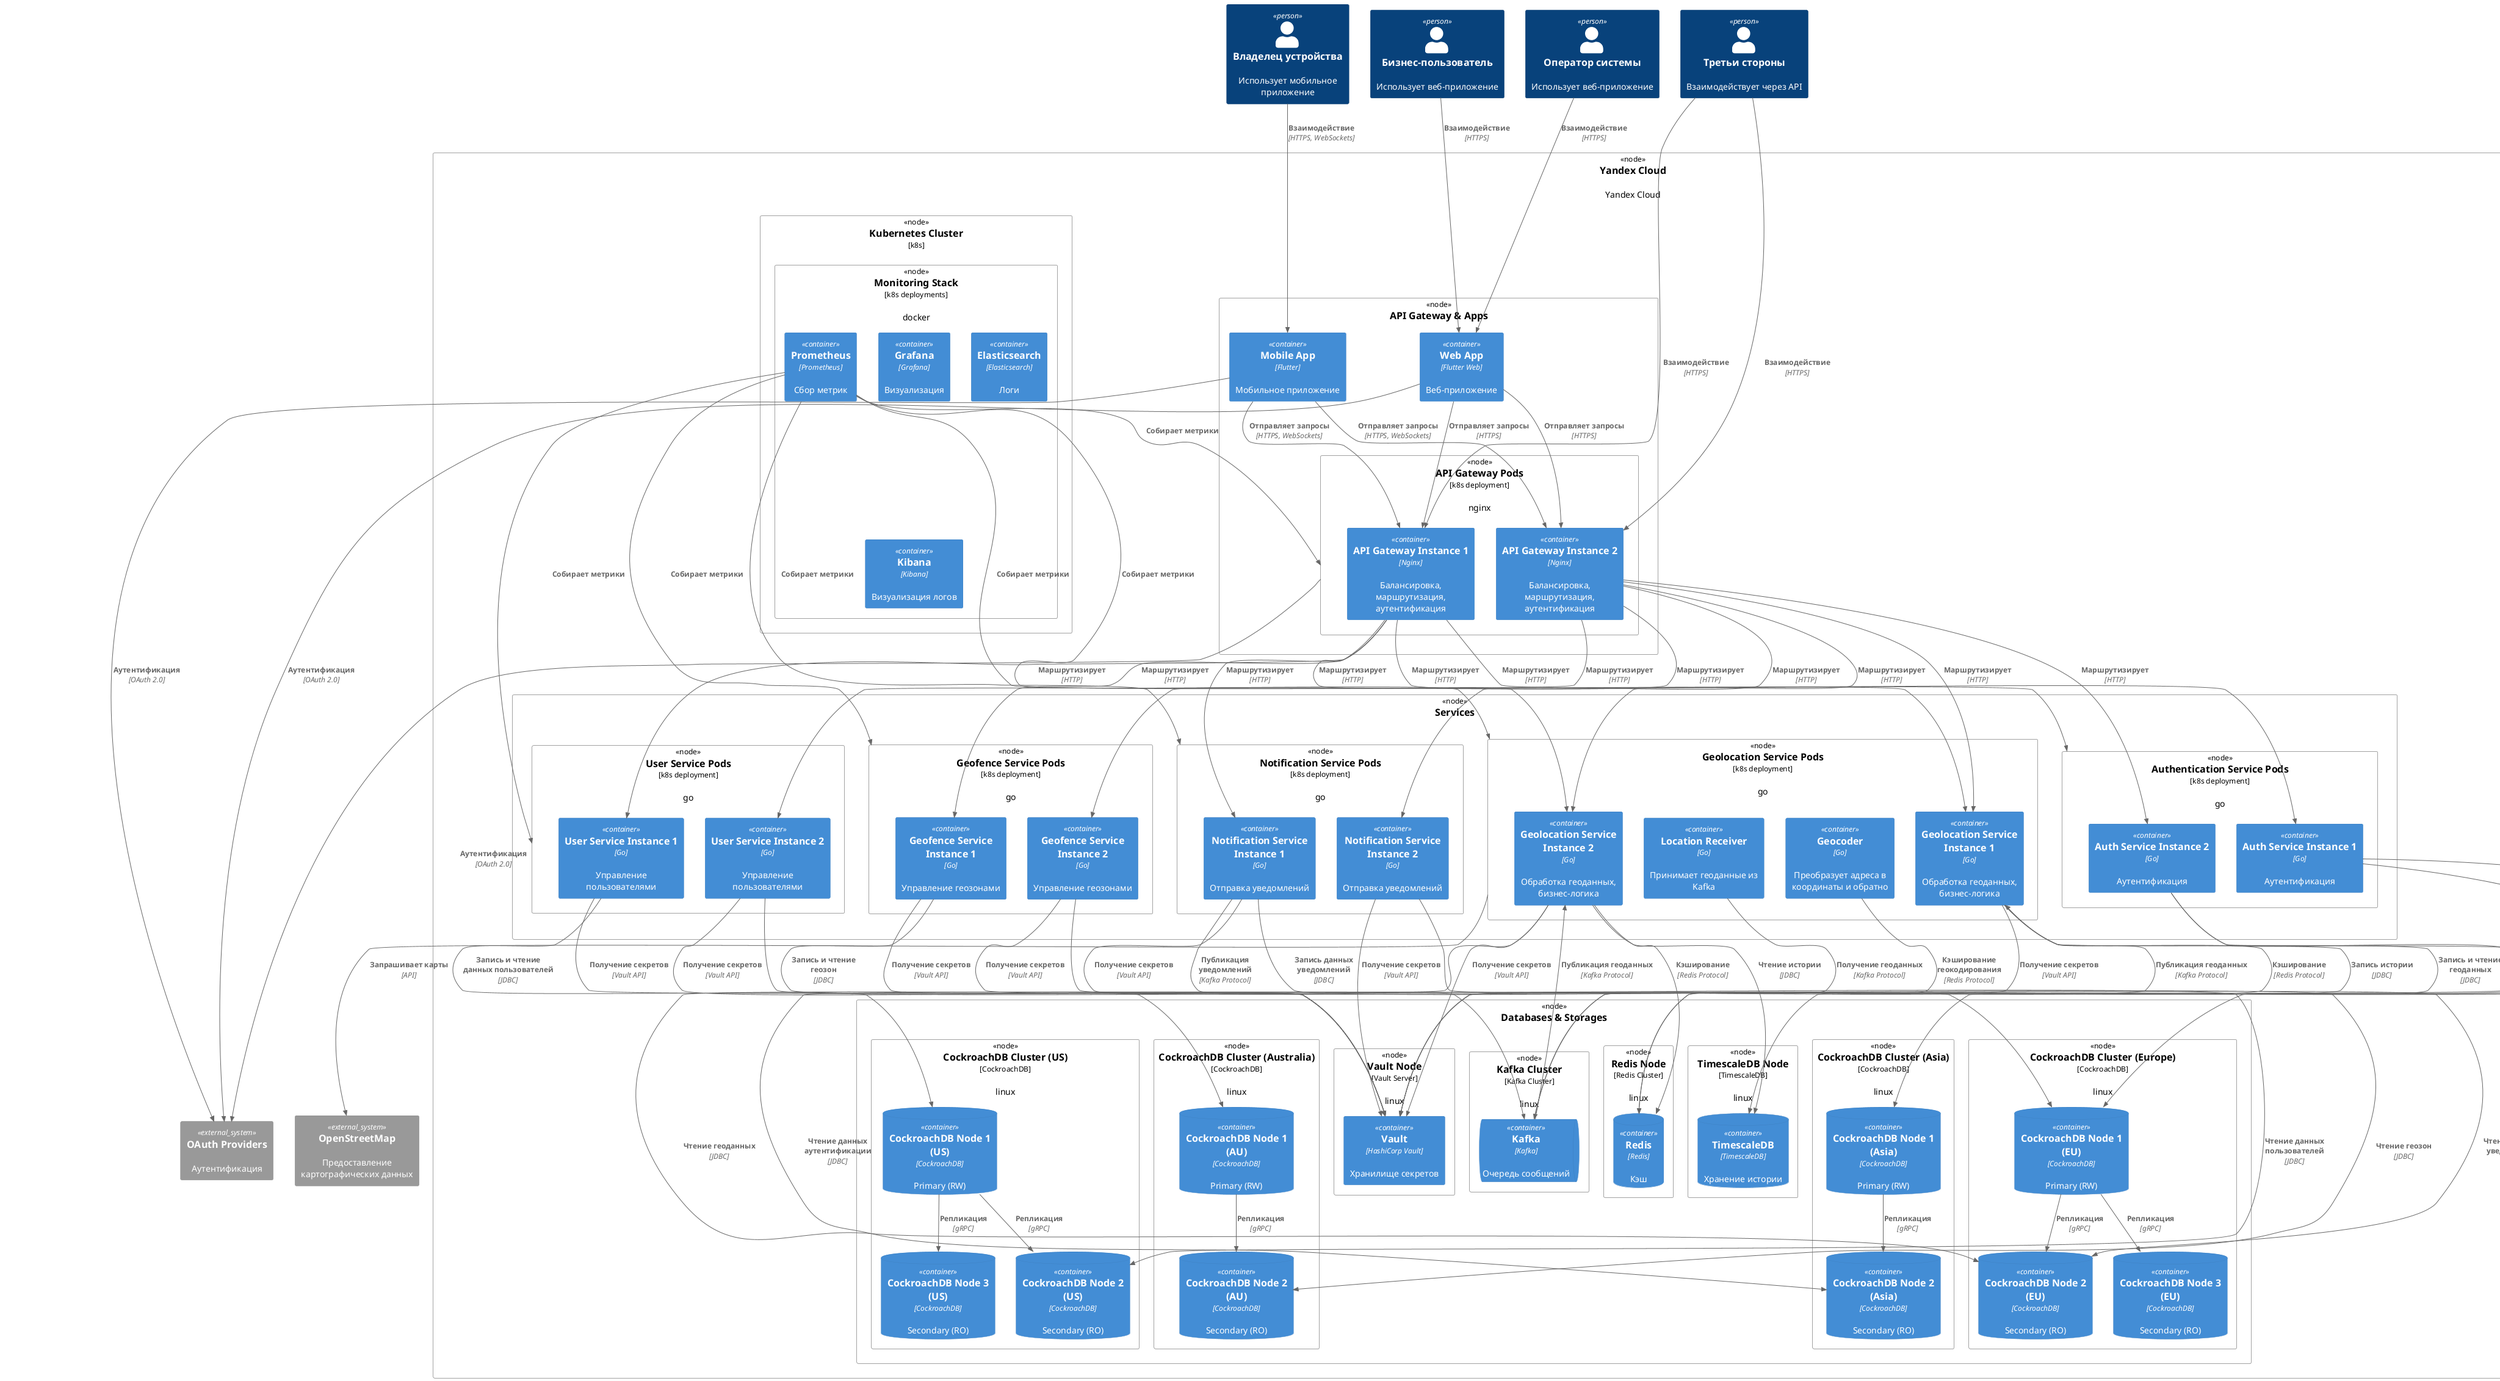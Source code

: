 @startuml Deployment
!include <c4/C4_Deployment>

together {
  Person(device_owner, "Владелец устройства", "Использует мобильное приложение")
  Person(operator, "Оператор системы", "Использует веб-приложение")
  Person(business_user, "Бизнес-пользователь", "Использует веб-приложение")
  Person(third_party, "Третьи стороны", "Взаимодействует через API")
}

together {
  System_Ext(osm, "OpenStreetMap", "Предоставление картографических данных")
  System_Ext(oauth_providers, "OAuth Providers", "Аутентификация")
}

Deployment_Node(yandex_cloud, "Yandex Cloud", "", "Yandex Cloud") {
  Deployment_Node(api_gw_and_apps, "API Gateway & Apps", "", "") {
    Container(mobile_app, "Mobile App", "Flutter", "Мобильное приложение")
    Container(web_app, "Web App", "Flutter Web", "Веб-приложение")

    Deployment_Node(api_gateway_pods, "API Gateway Pods", "k8s deployment", "nginx"){
      Container(api_gateway_instance1, "API Gateway Instance 1", "Nginx", "Балансировка, маршрутизация, аутентификация")
      Container(api_gateway_instance2, "API Gateway Instance 2", "Nginx", "Балансировка, маршрутизация, аутентификация")
    }

    Rel(device_owner, mobile_app, "Взаимодействие", "HTTPS, WebSockets")
    Rel(operator, web_app, "Взаимодействие", "HTTPS")
    Rel(business_user, web_app, "Взаимодействие", "HTTPS")
    Rel(third_party, api_gateway_instance1, "Взаимодействие", "HTTPS")
    Rel(third_party, api_gateway_instance2, "Взаимодействие", "HTTPS")

    Rel(mobile_app, api_gateway_instance1, "Отправляет запросы", "HTTPS, WebSockets")
    Rel(mobile_app, api_gateway_instance2, "Отправляет запросы", "HTTPS, WebSockets")
    Rel(web_app, api_gateway_instance1, "Отправляет запросы", "HTTPS")
    Rel(web_app, api_gateway_instance2, "Отправляет запросы", "HTTPS")

    Rel(api_gateway_pods, oauth_providers, "Аутентификация", "OAuth 2.0")
    Rel(mobile_app, oauth_providers, "Аутентификация", "OAuth 2.0")
    Rel(web_app, oauth_providers, "Аутентификация", "OAuth 2.0")
  }

  Deployment_Node(services, "Services", "", "") {
    Deployment_Node(geo_pods, "Geolocation Service Pods", "k8s deployment", "go"){
      Container(location_receiver, "Location Receiver", "Go", "Принимает геоданные из Kafka")
      Container(geocoder, "Geocoder", "Go", "Преобразует адреса в координаты и обратно")
      Container(geo_service_instance1, "Geolocation Service Instance 1", "Go", "Обработка геоданных, бизнес-логика")
      Container(geo_service_instance2, "Geolocation Service Instance 2", "Go", "Обработка геоданных, бизнес-логика")
    }

    Deployment_Node(auth_pods, "Authentication Service Pods", "k8s deployment", "go"){
      Container(auth_service_instance1, "Auth Service Instance 1", "Go", "Аутентификация")
      Container(auth_service_instance2, "Auth Service Instance 2", "Go", "Аутентификация")
    }

    Deployment_Node(user_pods, "User Service Pods", "k8s deployment", "go"){
      Container(user_service_instance1, "User Service Instance 1", "Go", "Управление пользователями")
      Container(user_service_instance2, "User Service Instance 2", "Go", "Управление пользователями")
    }

    Deployment_Node(geofence_pods, "Geofence Service Pods", "k8s deployment", "go"){
      Container(geofence_service_instance1, "Geofence Service Instance 1", "Go", "Управление геозонами")
      Container(geofence_service_instance2, "Geofence Service Instance 2", "Go", "Управление геозонами")
    }

    Deployment_Node(notification_pods, "Notification Service Pods", "k8s deployment", "go"){
      Container(notification_service_instance1, "Notification Service Instance 1", "Go", "Отправка уведомлений")
      Container(notification_service_instance2, "Notification Service Instance 2", "Go", "Отправка уведомлений")
    }

    ' Связи API Gateway
    Rel(api_gateway_instance1, geo_service_instance1, "Маршрутизирует", "HTTP")
    Rel(api_gateway_instance1, geo_service_instance2, "Маршрутизирует", "HTTP")
    Rel(api_gateway_instance2, geo_service_instance1, "Маршрутизирует", "HTTP")
    Rel(api_gateway_instance2, geo_service_instance2, "Маршрутизирует", "HTTP")
    Rel(api_gateway_instance1, auth_service_instance1, "Маршрутизирует", "HTTP")
    Rel(api_gateway_instance2, auth_service_instance2, "Маршрутизирует", "HTTP")
    Rel(api_gateway_instance1, user_service_instance1, "Маршрутизирует", "HTTP")
    Rel(api_gateway_instance2, user_service_instance2, "Маршрутизирует", "HTTP")
    Rel(api_gateway_instance1, geofence_service_instance1, "Маршрутизирует", "HTTP")
    Rel(api_gateway_instance2, geofence_service_instance2, "Маршрутизирует", "HTTP")
    Rel(api_gateway_instance1, notification_service_instance1, "Маршрутизирует", "HTTP")
    Rel(api_gateway_instance2, notification_service_instance2, "Маршрутизирует", "HTTP")

    Rel(geo_pods, osm, "Запрашивает карты", "API")
  }

  ' Уровень баз данных и хранилищ (Databases & Storages)
  Deployment_Node(databases, "Databases & Storages", "", "") {
    Deployment_Node(db_cluster_eu, "CockroachDB Cluster (Europe)", "CockroachDB", "linux"){
      ContainerDb(cockroachdb_eu1, "CockroachDB Node 1 (EU)", "CockroachDB", "Primary (RW)")
      ContainerDb(cockroachdb_eu2, "CockroachDB Node 2 (EU)", "CockroachDB", "Secondary (RO)")
      ContainerDb(cockroachdb_eu3, "CockroachDB Node 3 (EU)", "CockroachDB", "Secondary (RO)")
      Rel(cockroachdb_eu1, cockroachdb_eu2, "Репликация", "gRPC")
      Rel(cockroachdb_eu1, cockroachdb_eu3, "Репликация", "gRPC")
    }

    Deployment_Node(db_cluster_asia, "CockroachDB Cluster (Asia)", "CockroachDB", "linux"){
      ContainerDb(cockroachdb_asia1, "CockroachDB Node 1 (Asia)", "CockroachDB", "Primary (RW)")
      ContainerDb(cockroachdb_asia2, "CockroachDB Node 2 (Asia)", "CockroachDB", "Secondary (RO)")
      Rel(cockroachdb_asia1, cockroachdb_asia2, "Репликация", "gRPC")
    }

    Deployment_Node(db_cluster_au, "CockroachDB Cluster (Australia)", "CockroachDB", "linux"){
      ContainerDb(cockroachdb_au1, "CockroachDB Node 1 (AU)", "CockroachDB", "Primary (RW)")
      ContainerDb(cockroachdb_au2, "CockroachDB Node 2 (AU)", "CockroachDB", "Secondary (RO)")
      Rel(cockroachdb_au1, cockroachdb_au2, "Репликация", "gRPC")
    }

    Deployment_Node(db_cluster_us, "CockroachDB Cluster (US)", "CockroachDB", "linux"){
      ContainerDb(cockroachdb_us1, "CockroachDB Node 1 (US)", "CockroachDB", "Primary (RW)")
      ContainerDb(cockroachdb_us2, "CockroachDB Node 2 (US)", "CockroachDB", "Secondary (RO)")
      ContainerDb(cockroachdb_us3, "CockroachDB Node 3 (US)", "CockroachDB", "Secondary (RO)")
      Rel(cockroachdb_us1, cockroachdb_us2, "Репликация", "gRPC")
      Rel(cockroachdb_us1, cockroachdb_us3, "Репликация", "gRPC")
    }

    Deployment_Node(timescaledb_node, "TimescaleDB Node", "TimescaleDB", "linux") {
      ContainerDb(timescaledb, "TimescaleDB", "TimescaleDB", "Хранение истории")
    }

    Deployment_Node(redis_node, "Redis Node", "Redis Cluster", "linux") {
      ContainerDb(redis, "Redis", "Redis", "Кэш")
    }

    Deployment_Node(kafka_cluster, "Kafka Cluster", "Kafka Cluster", "linux") {
      ContainerQueue(kafka, "Kafka", "Kafka", "Очередь сообщений")
    }

    Deployment_Node(vault_node, "Vault Node", "Vault Server", "linux") {
      Container(vault, "Vault", "HashiCorp Vault", "Хранилище секретов")
    }

    Rel(geo_service_instance1, cockroachdb_eu1, "Запись и чтение геоданных", "JDBC")
    Rel(geo_service_instance2, cockroachdb_eu2, "Чтение геоданных", "JDBC")
    Rel(auth_service_instance1, cockroachdb_asia1, "Запись и чтение данных аутентификации", "JDBC")
    Rel(auth_service_instance2, cockroachdb_asia2, "Чтение данных аутентификации", "JDBC")
    Rel(user_service_instance1, cockroachdb_us1, "Запись и чтение данных пользователей", "JDBC")
    Rel(user_service_instance2, cockroachdb_us2, "Чтение данных пользователей", "JDBC")
    Rel(geofence_service_instance1, cockroachdb_au1, "Запись и чтение геозон", "JDBC")
    Rel(geofence_service_instance2, cockroachdb_au2, "Чтение геозон", "JDBC")
    Rel(notification_service_instance1, cockroachdb_eu1, "Запись данных уведомлений", "JDBC")
    Rel(notification_service_instance2, cockroachdb_eu2, "Чтение данных уведомлений", "JDBC")

    Rel(geo_service_instance1, timescaledb, "Запись истории", "JDBC")
    Rel(geo_service_instance2, timescaledb, "Чтение истории", "JDBC")

    Rel(geo_service_instance1, redis, "Кэширование", "Redis Protocol")
    Rel(geo_service_instance2, redis, "Кэширование", "Redis Protocol")
    Rel(geocoder, redis, "Кэширование геокодирования", "Redis Protocol")

    Rel(kafka, geo_service_instance1, "Публикация геоданных", "Kafka Protocol")
    Rel(kafka, geo_service_instance2, "Публикация геоданных", "Kafka Protocol")
    Rel(location_receiver, kafka, "Получение геоданных", "Kafka Protocol")
    Rel(notification_service_instance1, kafka, "Публикация уведомлений", "Kafka Protocol")

    Rel(geo_service_instance1, vault, "Получение секретов", "Vault API")
    Rel(geo_service_instance2, vault, "Получение секретов", "Vault API")
    Rel(auth_service_instance1, vault, "Получение секретов", "Vault API")
    Rel(auth_service_instance2, vault, "Получение секретов", "Vault API")
    Rel(user_service_instance1, vault, "Получение секретов", "Vault API")
    Rel(user_service_instance2, vault, "Получение секретов", "Vault API")
    Rel(geofence_service_instance1, vault, "Получение секретов", "Vault API")
    Rel(geofence_service_instance2, vault, "Получение секретов", "Vault API")
    Rel(notification_service_instance1, vault, "Получение секретов", "Vault API")
    Rel(notification_service_instance2, vault, "Получение секретов", "Vault API")
  }

    Deployment_Node(k8s_cluster, "Kubernetes Cluster", "k8s"){
        Deployment_Node(monitoring, "Monitoring Stack", "k8s deployments", "docker"){
            Container(prometheus, "Prometheus", "Prometheus", "Сбор метрик")
            Container(grafana, "Grafana", "Grafana", "Визуализация")
            Container(elastic, "Elasticsearch", "Elasticsearch", "Логи")
            Container(kibana, "Kibana", "Kibana", "Визуализация логов")
        }
        Rel(prometheus, geo_pods, "Собирает метрики", "")
        Rel(prometheus, api_gateway_pods, "Собирает метрики", "")
        Rel(prometheus, auth_pods, "Собирает метрики", "")
        Rel(prometheus, user_pods, "Собирает метрики", "")
        Rel(prometheus, geofence_pods, "Собирает метрики", "")
        Rel(prometheus, notification_pods, "Собирает метрики", "")
    }
}

@enduml